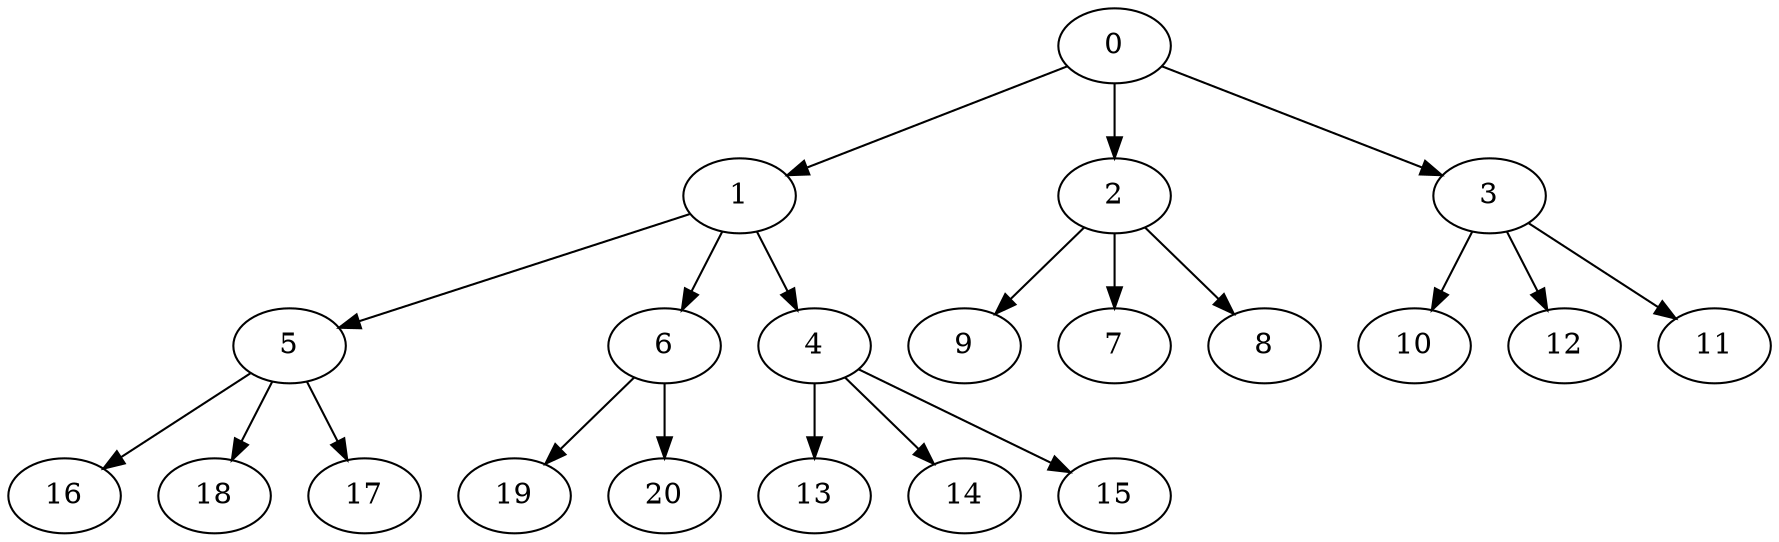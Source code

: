 digraph "OutTree-Balanced-MaxBf-3_Nodes_21_CCR_1.04_WeightType_Random" {
	graph ["Duplicate states"=0,
		GraphType=OutTree,
		"Max states in OPEN"=0,
		Modes="120000ms; topo-ordered tasks, ; Pruning: task equivalence, fixed order ready list, ; F-value: ; Optimisation: best schedule length (\
SL) optimisation on equal, ",
		NumberOfTasks=21,
		"Pruned using list schedule length"=688615,
		"States removed from OPEN"=0,
		TargetSystem="Homogeneous-4",
		"Time to schedule (ms)"=1353,
		"Total idle time"=29,
		"Total schedule length"=35,
		"Total sequential time"=110,
		"Total states created"=1307488
	];
	0	["Finish time"=4,
		Processor=0,
		"Start time"=0,
		Weight=4];
	1	["Finish time"=12,
		Processor=1,
		"Start time"=8,
		Weight=4];
	0 -> 1	[Weight=4];
	2	["Finish time"=16,
		Processor=0,
		"Start time"=6,
		Weight=10];
	0 -> 2	[Weight=8];
	3	["Finish time"=6,
		Processor=0,
		"Start time"=4,
		Weight=2];
	0 -> 3	[Weight=10];
	5	["Finish time"=23,
		Processor=2,
		"Start time"=17,
		Weight=6];
	1 -> 5	[Weight=5];
	6	["Finish time"=19,
		Processor=3,
		"Start time"=16,
		Weight=3];
	1 -> 6	[Weight=4];
	4	["Finish time"=14,
		Processor=1,
		"Start time"=12,
		Weight=2];
	1 -> 4	[Weight=3];
	9	["Finish time"=21,
		Processor=0,
		"Start time"=16,
		Weight=5];
	2 -> 9	[Weight=7];
	7	["Finish time"=26,
		Processor=1,
		"Start time"=23,
		Weight=3];
	2 -> 7	[Weight=7];
	8	["Finish time"=25,
		Processor=2,
		"Start time"=23,
		Weight=2];
	2 -> 8	[Weight=5];
	16	["Finish time"=35,
		Processor=2,
		"Start time"=25,
		Weight=10];
	5 -> 16	[Weight=5];
	18	["Finish time"=33,
		Processor=0,
		"Start time"=27,
		Weight=6];
	5 -> 18	[Weight=3];
	17	["Finish time"=35,
		Processor=0,
		"Start time"=33,
		Weight=2];
	5 -> 17	[Weight=5];
	19	["Finish time"=27,
		Processor=3,
		"Start time"=19,
		Weight=8];
	6 -> 19	[Weight=10];
	20	["Finish time"=34,
		Processor=1,
		"Start time"=26,
		Weight=8];
	6 -> 20	[Weight=6];
	13	["Finish time"=35,
		Processor=3,
		"Start time"=27,
		Weight=8];
	4 -> 13	[Weight=6];
	14	["Finish time"=22,
		Processor=1,
		"Start time"=14,
		Weight=8];
	4 -> 14	[Weight=9];
	15	["Finish time"=27,
		Processor=0,
		"Start time"=21,
		Weight=6];
	4 -> 15	[Weight=4];
	10	["Finish time"=17,
		Processor=2,
		"Start time"=10,
		Weight=7];
	3 -> 10	[Weight=4];
	12	["Finish time"=12,
		Processor=3,
		"Start time"=8,
		Weight=4];
	3 -> 12	[Weight=2];
	11	["Finish time"=15,
		Processor=3,
		"Start time"=13,
		Weight=2];
	3 -> 11	[Weight=7];
}
